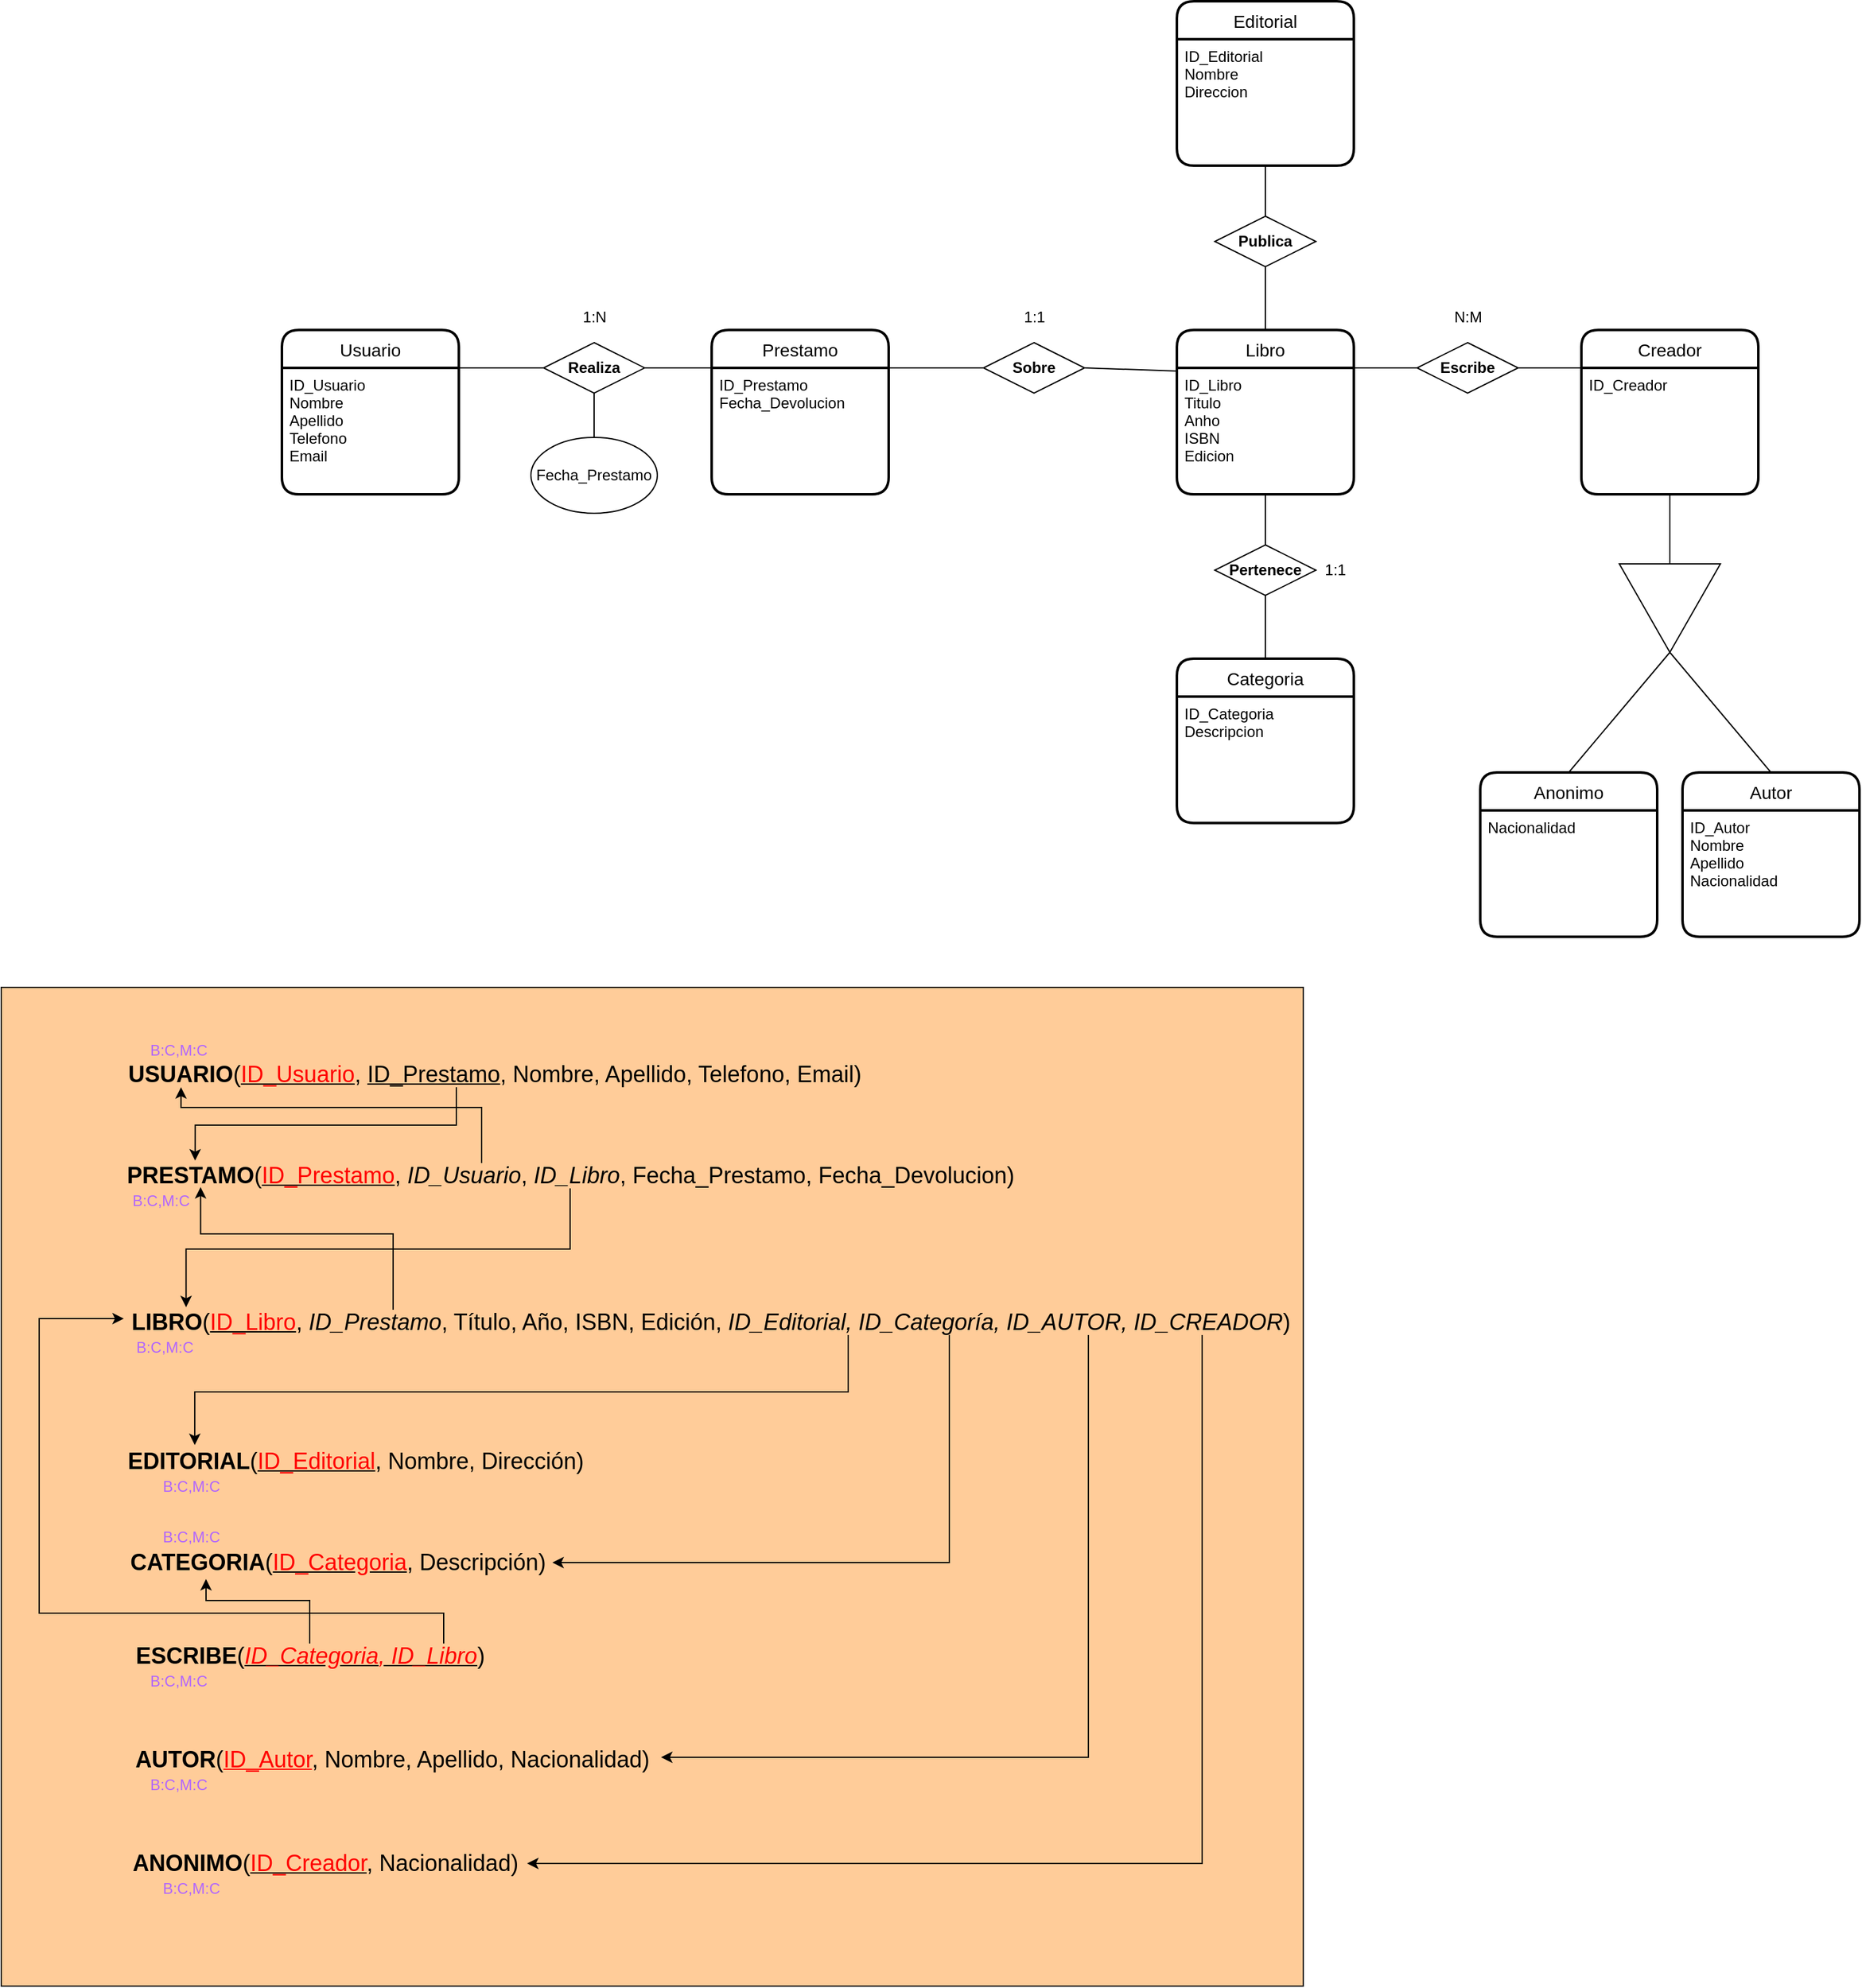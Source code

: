 <mxfile version="14.5.1" type="device"><diagram id="aVpYeLvI69gYRmzYCC3Y" name="Página-1"><mxGraphModel dx="3201" dy="1163" grid="1" gridSize="10" guides="1" tooltips="1" connect="1" arrows="1" fold="1" page="1" pageScale="1" pageWidth="827" pageHeight="1169" math="0" shadow="0"><root><mxCell id="0"/><mxCell id="1" parent="0"/><mxCell id="eqF_mSqgs2LjDgxhjjLj-83" value="" style="rounded=0;whiteSpace=wrap;html=1;fillColor=#FFCC99;" vertex="1" parent="1"><mxGeometry x="-810" y="790" width="1030" height="790" as="geometry"/></mxCell><mxCell id="eqF_mSqgs2LjDgxhjjLj-1" value="&lt;strong&gt;Escribe&lt;/strong&gt;" style="shape=rhombus;perimeter=rhombusPerimeter;whiteSpace=wrap;html=1;align=center;" vertex="1" parent="1"><mxGeometry x="310" y="280" width="80" height="40" as="geometry"/></mxCell><mxCell id="eqF_mSqgs2LjDgxhjjLj-2" value="Libro" style="swimlane;childLayout=stackLayout;horizontal=1;startSize=30;horizontalStack=0;rounded=1;fontSize=14;fontStyle=0;strokeWidth=2;resizeParent=0;resizeLast=1;shadow=0;dashed=0;align=center;" vertex="1" parent="1"><mxGeometry x="120" y="270" width="140" height="130" as="geometry"><mxRectangle x="320" y="120" width="120" height="30" as="alternateBounds"/></mxGeometry></mxCell><mxCell id="eqF_mSqgs2LjDgxhjjLj-3" value="ID_Libro&#10;Titulo&#10;Anho&#10;ISBN&#10;Edicion" style="align=left;strokeColor=none;fillColor=none;spacingLeft=4;fontSize=12;verticalAlign=top;resizable=0;rotatable=0;part=1;fontStyle=0" vertex="1" parent="eqF_mSqgs2LjDgxhjjLj-2"><mxGeometry y="30" width="140" height="100" as="geometry"/></mxCell><mxCell id="eqF_mSqgs2LjDgxhjjLj-4" value="Creador" style="swimlane;childLayout=stackLayout;horizontal=1;startSize=30;horizontalStack=0;rounded=1;fontSize=14;fontStyle=0;strokeWidth=2;resizeParent=0;resizeLast=1;shadow=0;dashed=0;align=center;" vertex="1" parent="1"><mxGeometry x="440" y="270" width="140" height="130" as="geometry"><mxRectangle x="320" y="120" width="120" height="30" as="alternateBounds"/></mxGeometry></mxCell><mxCell id="eqF_mSqgs2LjDgxhjjLj-5" value="ID_Creador" style="align=left;strokeColor=none;fillColor=none;spacingLeft=4;fontSize=12;verticalAlign=top;resizable=0;rotatable=0;part=1;fontStyle=0" vertex="1" parent="eqF_mSqgs2LjDgxhjjLj-4"><mxGeometry y="30" width="140" height="100" as="geometry"/></mxCell><mxCell id="eqF_mSqgs2LjDgxhjjLj-6" value="Usuario" style="swimlane;childLayout=stackLayout;horizontal=1;startSize=30;horizontalStack=0;rounded=1;fontSize=14;fontStyle=0;strokeWidth=2;resizeParent=0;resizeLast=1;shadow=0;dashed=0;align=center;" vertex="1" parent="1"><mxGeometry x="-588" y="270" width="140" height="130" as="geometry"><mxRectangle x="320" y="120" width="120" height="30" as="alternateBounds"/></mxGeometry></mxCell><mxCell id="eqF_mSqgs2LjDgxhjjLj-7" value="ID_Usuario&#10;Nombre&#10;Apellido&#10;Telefono&#10;Email" style="align=left;strokeColor=none;fillColor=none;spacingLeft=4;fontSize=12;verticalAlign=top;resizable=0;rotatable=0;part=1;fontStyle=0" vertex="1" parent="eqF_mSqgs2LjDgxhjjLj-6"><mxGeometry y="30" width="140" height="100" as="geometry"/></mxCell><mxCell id="eqF_mSqgs2LjDgxhjjLj-10" value="Categoria" style="swimlane;childLayout=stackLayout;horizontal=1;startSize=30;horizontalStack=0;rounded=1;fontSize=14;fontStyle=0;strokeWidth=2;resizeParent=0;resizeLast=1;shadow=0;dashed=0;align=center;" vertex="1" parent="1"><mxGeometry x="120" y="530" width="140" height="130" as="geometry"><mxRectangle x="320" y="120" width="120" height="30" as="alternateBounds"/></mxGeometry></mxCell><mxCell id="eqF_mSqgs2LjDgxhjjLj-11" value="ID_Categoria&#10;Descripcion" style="align=left;strokeColor=none;fillColor=none;spacingLeft=4;fontSize=12;verticalAlign=top;resizable=0;rotatable=0;part=1;fontStyle=0" vertex="1" parent="eqF_mSqgs2LjDgxhjjLj-10"><mxGeometry y="30" width="140" height="100" as="geometry"/></mxCell><mxCell id="eqF_mSqgs2LjDgxhjjLj-12" value="Editorial" style="swimlane;childLayout=stackLayout;horizontal=1;startSize=30;horizontalStack=0;rounded=1;fontSize=14;fontStyle=0;strokeWidth=2;resizeParent=0;resizeLast=1;shadow=0;dashed=0;align=center;" vertex="1" parent="1"><mxGeometry x="120" y="10" width="140" height="130" as="geometry"><mxRectangle x="320" y="120" width="120" height="30" as="alternateBounds"/></mxGeometry></mxCell><mxCell id="eqF_mSqgs2LjDgxhjjLj-13" value="ID_Editorial&#10;Nombre&#10;Direccion" style="align=left;strokeColor=none;fillColor=none;spacingLeft=4;fontSize=12;verticalAlign=top;resizable=0;rotatable=0;part=1;fontStyle=0" vertex="1" parent="eqF_mSqgs2LjDgxhjjLj-12"><mxGeometry y="30" width="140" height="100" as="geometry"/></mxCell><mxCell id="eqF_mSqgs2LjDgxhjjLj-16" value="" style="endArrow=none;html=1;exitX=1;exitY=0;exitDx=0;exitDy=0;entryX=0;entryY=0.5;entryDx=0;entryDy=0;" edge="1" parent="1" source="eqF_mSqgs2LjDgxhjjLj-3" target="eqF_mSqgs2LjDgxhjjLj-1"><mxGeometry width="50" height="50" relative="1" as="geometry"><mxPoint x="330" y="290" as="sourcePoint"/><mxPoint x="380" y="240" as="targetPoint"/></mxGeometry></mxCell><mxCell id="eqF_mSqgs2LjDgxhjjLj-17" value="" style="endArrow=none;html=1;exitX=1;exitY=0.5;exitDx=0;exitDy=0;entryX=0;entryY=0;entryDx=0;entryDy=0;" edge="1" parent="1" source="eqF_mSqgs2LjDgxhjjLj-1" target="eqF_mSqgs2LjDgxhjjLj-5"><mxGeometry width="50" height="50" relative="1" as="geometry"><mxPoint x="390" y="270" as="sourcePoint"/><mxPoint x="440" y="220" as="targetPoint"/></mxGeometry></mxCell><mxCell id="eqF_mSqgs2LjDgxhjjLj-18" value="&lt;strong&gt;Pertenece&lt;/strong&gt;" style="shape=rhombus;perimeter=rhombusPerimeter;whiteSpace=wrap;html=1;align=center;" vertex="1" parent="1"><mxGeometry x="150" y="440" width="80" height="40" as="geometry"/></mxCell><mxCell id="eqF_mSqgs2LjDgxhjjLj-19" value="" style="endArrow=none;html=1;exitX=1;exitY=0;exitDx=0;exitDy=0;entryX=0;entryY=0.5;entryDx=0;entryDy=0;" edge="1" parent="1" source="eqF_mSqgs2LjDgxhjjLj-7" target="eqF_mSqgs2LjDgxhjjLj-36"><mxGeometry width="50" height="50" relative="1" as="geometry"><mxPoint x="-438" y="230" as="sourcePoint"/><mxPoint x="-388" y="180" as="targetPoint"/></mxGeometry></mxCell><mxCell id="eqF_mSqgs2LjDgxhjjLj-20" value="" style="endArrow=none;html=1;entryX=0.5;entryY=1;entryDx=0;entryDy=0;exitX=0.5;exitY=0;exitDx=0;exitDy=0;" edge="1" parent="1" source="eqF_mSqgs2LjDgxhjjLj-18" target="eqF_mSqgs2LjDgxhjjLj-3"><mxGeometry width="50" height="50" relative="1" as="geometry"><mxPoint x="290" y="200" as="sourcePoint"/><mxPoint x="340" y="150" as="targetPoint"/></mxGeometry></mxCell><mxCell id="eqF_mSqgs2LjDgxhjjLj-21" value="" style="endArrow=none;html=1;entryX=0.5;entryY=0;entryDx=0;entryDy=0;exitX=0.5;exitY=1;exitDx=0;exitDy=0;" edge="1" parent="1" source="eqF_mSqgs2LjDgxhjjLj-18" target="eqF_mSqgs2LjDgxhjjLj-10"><mxGeometry width="50" height="50" relative="1" as="geometry"><mxPoint x="200" y="450" as="sourcePoint"/><mxPoint x="200" y="410" as="targetPoint"/></mxGeometry></mxCell><mxCell id="eqF_mSqgs2LjDgxhjjLj-22" value="1:1" style="text;html=1;align=center;verticalAlign=middle;resizable=0;points=[];autosize=1;" vertex="1" parent="1"><mxGeometry x="230" y="450" width="30" height="20" as="geometry"/></mxCell><mxCell id="eqF_mSqgs2LjDgxhjjLj-24" value="N:M" style="text;html=1;align=center;verticalAlign=middle;resizable=0;points=[];autosize=1;" vertex="1" parent="1"><mxGeometry x="330" y="250" width="40" height="20" as="geometry"/></mxCell><mxCell id="eqF_mSqgs2LjDgxhjjLj-25" value="&lt;strong&gt;Publica&lt;/strong&gt;" style="shape=rhombus;perimeter=rhombusPerimeter;whiteSpace=wrap;html=1;align=center;" vertex="1" parent="1"><mxGeometry x="150" y="180" width="80" height="40" as="geometry"/></mxCell><mxCell id="eqF_mSqgs2LjDgxhjjLj-26" value="" style="endArrow=none;html=1;exitX=0.5;exitY=0;exitDx=0;exitDy=0;entryX=0.5;entryY=1;entryDx=0;entryDy=0;" edge="1" parent="1" source="eqF_mSqgs2LjDgxhjjLj-2" target="eqF_mSqgs2LjDgxhjjLj-25"><mxGeometry width="50" height="50" relative="1" as="geometry"><mxPoint x="290" y="200" as="sourcePoint"/><mxPoint x="340" y="150" as="targetPoint"/></mxGeometry></mxCell><mxCell id="eqF_mSqgs2LjDgxhjjLj-27" value="" style="endArrow=none;html=1;exitX=0.5;exitY=0;exitDx=0;exitDy=0;entryX=0.5;entryY=1;entryDx=0;entryDy=0;" edge="1" parent="1" source="eqF_mSqgs2LjDgxhjjLj-25" target="eqF_mSqgs2LjDgxhjjLj-13"><mxGeometry width="50" height="50" relative="1" as="geometry"><mxPoint x="290" y="200" as="sourcePoint"/><mxPoint x="340" y="150" as="targetPoint"/></mxGeometry></mxCell><mxCell id="eqF_mSqgs2LjDgxhjjLj-28" value="Anonimo" style="swimlane;childLayout=stackLayout;horizontal=1;startSize=30;horizontalStack=0;rounded=1;fontSize=14;fontStyle=0;strokeWidth=2;resizeParent=0;resizeLast=1;shadow=0;dashed=0;align=center;" vertex="1" parent="1"><mxGeometry x="360" y="620" width="140" height="130" as="geometry"><mxRectangle x="320" y="120" width="120" height="30" as="alternateBounds"/></mxGeometry></mxCell><mxCell id="eqF_mSqgs2LjDgxhjjLj-29" value="Nacionalidad" style="align=left;strokeColor=none;fillColor=none;spacingLeft=4;fontSize=12;verticalAlign=top;resizable=0;rotatable=0;part=1;fontStyle=0" vertex="1" parent="eqF_mSqgs2LjDgxhjjLj-28"><mxGeometry y="30" width="140" height="100" as="geometry"/></mxCell><mxCell id="eqF_mSqgs2LjDgxhjjLj-30" value="Autor" style="swimlane;childLayout=stackLayout;horizontal=1;startSize=30;horizontalStack=0;rounded=1;fontSize=14;fontStyle=0;strokeWidth=2;resizeParent=0;resizeLast=1;shadow=0;dashed=0;align=center;" vertex="1" parent="1"><mxGeometry x="520" y="620" width="140" height="130" as="geometry"><mxRectangle x="320" y="120" width="120" height="30" as="alternateBounds"/></mxGeometry></mxCell><mxCell id="eqF_mSqgs2LjDgxhjjLj-31" value="ID_Autor&#10;Nombre&#10;Apellido&#10;Nacionalidad" style="align=left;strokeColor=none;fillColor=none;spacingLeft=4;fontSize=12;verticalAlign=top;resizable=0;rotatable=0;part=1;fontStyle=0" vertex="1" parent="eqF_mSqgs2LjDgxhjjLj-30"><mxGeometry y="30" width="140" height="100" as="geometry"/></mxCell><mxCell id="eqF_mSqgs2LjDgxhjjLj-32" value="" style="triangle;whiteSpace=wrap;html=1;rotation=90;" vertex="1" parent="1"><mxGeometry x="475" y="450" width="70" height="80" as="geometry"/></mxCell><mxCell id="eqF_mSqgs2LjDgxhjjLj-33" value="" style="endArrow=none;html=1;entryX=1;entryY=0.5;entryDx=0;entryDy=0;exitX=0.5;exitY=0;exitDx=0;exitDy=0;" edge="1" parent="1" source="eqF_mSqgs2LjDgxhjjLj-28" target="eqF_mSqgs2LjDgxhjjLj-32"><mxGeometry width="50" height="50" relative="1" as="geometry"><mxPoint x="414" y="585" as="sourcePoint"/><mxPoint x="464" y="535" as="targetPoint"/></mxGeometry></mxCell><mxCell id="eqF_mSqgs2LjDgxhjjLj-34" value="" style="endArrow=none;html=1;entryX=1;entryY=0.5;entryDx=0;entryDy=0;exitX=0.5;exitY=0;exitDx=0;exitDy=0;" edge="1" parent="1" source="eqF_mSqgs2LjDgxhjjLj-30" target="eqF_mSqgs2LjDgxhjjLj-32"><mxGeometry width="50" height="50" relative="1" as="geometry"><mxPoint x="440" y="630" as="sourcePoint"/><mxPoint x="520" y="535" as="targetPoint"/></mxGeometry></mxCell><mxCell id="eqF_mSqgs2LjDgxhjjLj-35" value="" style="endArrow=none;html=1;entryX=0.5;entryY=1;entryDx=0;entryDy=0;exitX=0;exitY=0.5;exitDx=0;exitDy=0;" edge="1" parent="1" source="eqF_mSqgs2LjDgxhjjLj-32" target="eqF_mSqgs2LjDgxhjjLj-5"><mxGeometry width="50" height="50" relative="1" as="geometry"><mxPoint x="600" y="630" as="sourcePoint"/><mxPoint x="520" y="535" as="targetPoint"/></mxGeometry></mxCell><mxCell id="eqF_mSqgs2LjDgxhjjLj-36" value="&lt;strong&gt;Realiza&lt;/strong&gt;" style="shape=rhombus;perimeter=rhombusPerimeter;whiteSpace=wrap;html=1;align=center;" vertex="1" parent="1"><mxGeometry x="-381" y="280" width="80" height="40" as="geometry"/></mxCell><mxCell id="eqF_mSqgs2LjDgxhjjLj-37" value="" style="endArrow=none;html=1;entryX=1;entryY=0.5;entryDx=0;entryDy=0;exitX=0;exitY=0;exitDx=0;exitDy=0;" edge="1" parent="1" source="eqF_mSqgs2LjDgxhjjLj-47" target="eqF_mSqgs2LjDgxhjjLj-36"><mxGeometry width="50" height="50" relative="1" as="geometry"><mxPoint x="-68" y="320" as="sourcePoint"/><mxPoint x="-158" y="310" as="targetPoint"/></mxGeometry></mxCell><mxCell id="eqF_mSqgs2LjDgxhjjLj-38" value="1:N" style="text;html=1;align=center;verticalAlign=middle;resizable=0;points=[];autosize=1;" vertex="1" parent="1"><mxGeometry x="-356" y="250" width="30" height="20" as="geometry"/></mxCell><mxCell id="eqF_mSqgs2LjDgxhjjLj-40" value="&lt;span style=&quot;text-align: left&quot;&gt;Fecha_Prestamo&lt;/span&gt;" style="ellipse;whiteSpace=wrap;html=1;" vertex="1" parent="1"><mxGeometry x="-391" y="355" width="100" height="60" as="geometry"/></mxCell><mxCell id="eqF_mSqgs2LjDgxhjjLj-44" value="" style="endArrow=none;html=1;entryX=0.5;entryY=1;entryDx=0;entryDy=0;exitX=0.5;exitY=0;exitDx=0;exitDy=0;" edge="1" parent="1" source="eqF_mSqgs2LjDgxhjjLj-40" target="eqF_mSqgs2LjDgxhjjLj-36"><mxGeometry width="50" height="50" relative="1" as="geometry"><mxPoint x="-293" y="435" as="sourcePoint"/><mxPoint x="-191" y="330" as="targetPoint"/></mxGeometry></mxCell><mxCell id="eqF_mSqgs2LjDgxhjjLj-46" value="Prestamo" style="swimlane;childLayout=stackLayout;horizontal=1;startSize=30;horizontalStack=0;rounded=1;fontSize=14;fontStyle=0;strokeWidth=2;resizeParent=0;resizeLast=1;shadow=0;dashed=0;align=center;" vertex="1" parent="1"><mxGeometry x="-248" y="270" width="140" height="130" as="geometry"><mxRectangle x="320" y="120" width="120" height="30" as="alternateBounds"/></mxGeometry></mxCell><mxCell id="eqF_mSqgs2LjDgxhjjLj-47" value="ID_Prestamo&#10;Fecha_Devolucion" style="align=left;strokeColor=none;fillColor=none;spacingLeft=4;fontSize=12;verticalAlign=top;resizable=0;rotatable=0;part=1;fontStyle=0" vertex="1" parent="eqF_mSqgs2LjDgxhjjLj-46"><mxGeometry y="30" width="140" height="100" as="geometry"/></mxCell><mxCell id="eqF_mSqgs2LjDgxhjjLj-52" value="" style="endArrow=none;html=1;exitX=1;exitY=0;exitDx=0;exitDy=0;entryX=0;entryY=0.5;entryDx=0;entryDy=0;" edge="1" parent="1" target="eqF_mSqgs2LjDgxhjjLj-53" source="eqF_mSqgs2LjDgxhjjLj-47"><mxGeometry width="50" height="50" relative="1" as="geometry"><mxPoint x="-100" y="300" as="sourcePoint"/><mxPoint x="-40" y="180" as="targetPoint"/></mxGeometry></mxCell><mxCell id="eqF_mSqgs2LjDgxhjjLj-53" value="&lt;strong&gt;Sobre&lt;/strong&gt;" style="shape=rhombus;perimeter=rhombusPerimeter;whiteSpace=wrap;html=1;align=center;" vertex="1" parent="1"><mxGeometry x="-33" y="280" width="80" height="40" as="geometry"/></mxCell><mxCell id="eqF_mSqgs2LjDgxhjjLj-54" value="" style="endArrow=none;html=1;entryX=1;entryY=0.5;entryDx=0;entryDy=0;exitX=0;exitY=0.25;exitDx=0;exitDy=0;" edge="1" parent="1" target="eqF_mSqgs2LjDgxhjjLj-53" source="eqF_mSqgs2LjDgxhjjLj-2"><mxGeometry width="50" height="50" relative="1" as="geometry"><mxPoint x="100" y="310" as="sourcePoint"/><mxPoint x="190" y="310" as="targetPoint"/></mxGeometry></mxCell><mxCell id="eqF_mSqgs2LjDgxhjjLj-55" value="1:1" style="text;html=1;align=center;verticalAlign=middle;resizable=0;points=[];autosize=1;" vertex="1" parent="1"><mxGeometry x="-8" y="250" width="30" height="20" as="geometry"/></mxCell><mxCell id="eqF_mSqgs2LjDgxhjjLj-65" style="edgeStyle=orthogonalEdgeStyle;rounded=0;orthogonalLoop=1;jettySize=auto;html=1;entryX=0.088;entryY=-0.1;entryDx=0;entryDy=0;entryPerimeter=0;" edge="1" parent="1" source="eqF_mSqgs2LjDgxhjjLj-56" target="eqF_mSqgs2LjDgxhjjLj-57"><mxGeometry relative="1" as="geometry"><Array as="points"><mxPoint x="-450" y="899"/><mxPoint x="-657" y="899"/></Array></mxGeometry></mxCell><mxCell id="eqF_mSqgs2LjDgxhjjLj-56" value="&lt;font style=&quot;font-size: 18px&quot;&gt;&lt;strong&gt;USUARIO&lt;/strong&gt;(&lt;u&gt;&lt;font color=&quot;#ff0000&quot;&gt;ID_Usuario&lt;/font&gt;&lt;/u&gt;,&amp;nbsp;&lt;u&gt;ID_Prestamo&lt;/u&gt;, Nombre, Apellido, Telefono, Email)&lt;/font&gt;" style="text;html=1;align=center;verticalAlign=middle;resizable=0;points=[];autosize=1;" vertex="1" parent="1"><mxGeometry x="-720" y="849" width="600" height="20" as="geometry"/></mxCell><mxCell id="eqF_mSqgs2LjDgxhjjLj-66" style="edgeStyle=orthogonalEdgeStyle;rounded=0;orthogonalLoop=1;jettySize=auto;html=1;entryX=0.087;entryY=1;entryDx=0;entryDy=0;entryPerimeter=0;" edge="1" parent="1" source="eqF_mSqgs2LjDgxhjjLj-57" target="eqF_mSqgs2LjDgxhjjLj-56"><mxGeometry relative="1" as="geometry"><Array as="points"><mxPoint x="-430" y="885"/><mxPoint x="-668" y="885"/></Array></mxGeometry></mxCell><mxCell id="eqF_mSqgs2LjDgxhjjLj-67" style="edgeStyle=orthogonalEdgeStyle;rounded=0;orthogonalLoop=1;jettySize=auto;html=1;entryX=0.054;entryY=-0.1;entryDx=0;entryDy=0;entryPerimeter=0;" edge="1" parent="1" source="eqF_mSqgs2LjDgxhjjLj-57" target="eqF_mSqgs2LjDgxhjjLj-58"><mxGeometry relative="1" as="geometry"/></mxCell><mxCell id="eqF_mSqgs2LjDgxhjjLj-57" value="&lt;span style=&quot;font-size: 18px&quot;&gt;&lt;b&gt;PRESTAMO&lt;/b&gt;(&lt;u&gt;&lt;font color=&quot;#ff0000&quot;&gt;ID_Prestamo&lt;/font&gt;&lt;/u&gt;, &lt;i&gt;ID_Usuario&lt;/i&gt;, &lt;i&gt;ID_Libro&lt;/i&gt;, Fecha_Prestamo, Fecha_Devolucion)&lt;/span&gt;" style="text;html=1;align=center;verticalAlign=middle;resizable=0;points=[];autosize=1;" vertex="1" parent="1"><mxGeometry x="-720" y="929" width="720" height="20" as="geometry"/></mxCell><mxCell id="eqF_mSqgs2LjDgxhjjLj-68" style="edgeStyle=orthogonalEdgeStyle;rounded=0;orthogonalLoop=1;jettySize=auto;html=1;entryX=0.094;entryY=0.95;entryDx=0;entryDy=0;entryPerimeter=0;" edge="1" parent="1" source="eqF_mSqgs2LjDgxhjjLj-58" target="eqF_mSqgs2LjDgxhjjLj-57"><mxGeometry relative="1" as="geometry"><Array as="points"><mxPoint x="-500" y="985"/><mxPoint x="-652" y="985"/></Array></mxGeometry></mxCell><mxCell id="eqF_mSqgs2LjDgxhjjLj-69" style="edgeStyle=orthogonalEdgeStyle;rounded=0;orthogonalLoop=1;jettySize=auto;html=1;entryX=0.166;entryY=-0.15;entryDx=0;entryDy=0;entryPerimeter=0;" edge="1" parent="1" source="eqF_mSqgs2LjDgxhjjLj-58" target="eqF_mSqgs2LjDgxhjjLj-59"><mxGeometry relative="1" as="geometry"><Array as="points"><mxPoint x="-140" y="1110"/><mxPoint x="-657" y="1110"/></Array></mxGeometry></mxCell><mxCell id="eqF_mSqgs2LjDgxhjjLj-70" style="edgeStyle=orthogonalEdgeStyle;rounded=0;orthogonalLoop=1;jettySize=auto;html=1;" edge="1" parent="1" source="eqF_mSqgs2LjDgxhjjLj-58" target="eqF_mSqgs2LjDgxhjjLj-60"><mxGeometry relative="1" as="geometry"><mxPoint x="-170" y="1255" as="targetPoint"/><Array as="points"><mxPoint x="-60" y="1245"/></Array></mxGeometry></mxCell><mxCell id="eqF_mSqgs2LjDgxhjjLj-73" style="edgeStyle=orthogonalEdgeStyle;rounded=0;orthogonalLoop=1;jettySize=auto;html=1;entryX=1.007;entryY=0.4;entryDx=0;entryDy=0;entryPerimeter=0;" edge="1" parent="1" source="eqF_mSqgs2LjDgxhjjLj-58" target="eqF_mSqgs2LjDgxhjjLj-62"><mxGeometry relative="1" as="geometry"><mxPoint x="-200" y="1415" as="targetPoint"/><Array as="points"><mxPoint x="50" y="1399"/></Array></mxGeometry></mxCell><mxCell id="eqF_mSqgs2LjDgxhjjLj-74" style="edgeStyle=orthogonalEdgeStyle;rounded=0;orthogonalLoop=1;jettySize=auto;html=1;" edge="1" parent="1" source="eqF_mSqgs2LjDgxhjjLj-58" target="eqF_mSqgs2LjDgxhjjLj-64"><mxGeometry relative="1" as="geometry"><mxPoint x="-230" y="1495" as="targetPoint"/><Array as="points"><mxPoint x="140" y="1483"/></Array></mxGeometry></mxCell><mxCell id="eqF_mSqgs2LjDgxhjjLj-58" value="&lt;span style=&quot;font-size: 18px&quot;&gt;&lt;b&gt;LIBRO&lt;/b&gt;(&lt;u&gt;&lt;font color=&quot;#ff0000&quot;&gt;ID_Libro&lt;/font&gt;&lt;/u&gt;, &lt;i&gt;ID_Prestamo&lt;/i&gt;, Título, Año, ISBN, Edición, &lt;i&gt;ID_Editorial, ID_Categoría, ID_AUTOR, ID_CREADOR&lt;/i&gt;)&lt;/span&gt;" style="text;html=1;align=center;verticalAlign=middle;resizable=0;points=[];autosize=1;" vertex="1" parent="1"><mxGeometry x="-714" y="1045" width="930" height="20" as="geometry"/></mxCell><mxCell id="eqF_mSqgs2LjDgxhjjLj-59" value="&lt;span style=&quot;font-size: 18px&quot;&gt;&lt;b&gt;EDITORIAL&lt;/b&gt;(&lt;u&gt;&lt;font color=&quot;#ff0000&quot;&gt;ID_Editorial&lt;/font&gt;&lt;/u&gt;, Nombre, Dirección)&lt;/span&gt;" style="text;html=1;align=center;verticalAlign=middle;resizable=0;points=[];autosize=1;" vertex="1" parent="1"><mxGeometry x="-720" y="1155" width="380" height="20" as="geometry"/></mxCell><mxCell id="eqF_mSqgs2LjDgxhjjLj-60" value="&lt;span style=&quot;font-size: 18px&quot;&gt;&lt;b&gt;CATEGORIA&lt;/b&gt;(&lt;u&gt;&lt;font color=&quot;#ff0000&quot;&gt;ID_Categoria&lt;/font&gt;&lt;/u&gt;, Descripción)&lt;/span&gt;" style="text;html=1;align=center;verticalAlign=middle;resizable=0;points=[];autosize=1;" vertex="1" parent="1"><mxGeometry x="-714" y="1235" width="340" height="20" as="geometry"/></mxCell><mxCell id="eqF_mSqgs2LjDgxhjjLj-71" style="edgeStyle=orthogonalEdgeStyle;rounded=0;orthogonalLoop=1;jettySize=auto;html=1;entryX=0.001;entryY=0.35;entryDx=0;entryDy=0;entryPerimeter=0;" edge="1" parent="1" source="eqF_mSqgs2LjDgxhjjLj-61" target="eqF_mSqgs2LjDgxhjjLj-58"><mxGeometry relative="1" as="geometry"><mxPoint x="-720" y="1045" as="targetPoint"/><Array as="points"><mxPoint x="-460" y="1285"/><mxPoint x="-780" y="1285"/><mxPoint x="-780" y="1052"/></Array></mxGeometry></mxCell><mxCell id="eqF_mSqgs2LjDgxhjjLj-72" style="edgeStyle=orthogonalEdgeStyle;rounded=0;orthogonalLoop=1;jettySize=auto;html=1;entryX=0.194;entryY=1.15;entryDx=0;entryDy=0;entryPerimeter=0;" edge="1" parent="1" source="eqF_mSqgs2LjDgxhjjLj-61" target="eqF_mSqgs2LjDgxhjjLj-60"><mxGeometry relative="1" as="geometry"><Array as="points"><mxPoint x="-566" y="1275"/><mxPoint x="-648" y="1275"/></Array></mxGeometry></mxCell><mxCell id="eqF_mSqgs2LjDgxhjjLj-61" value="&lt;font style=&quot;font-size: 18px&quot;&gt;&lt;strong&gt;ESCRIBE&lt;/strong&gt;(&lt;u&gt;&lt;font color=&quot;#ff0000&quot;&gt;&lt;em&gt;ID_Categoria&lt;/em&gt;&lt;i&gt;, ID_Libro&lt;/i&gt;&lt;/font&gt;&lt;/u&gt;)&lt;/font&gt;" style="text;html=1;align=center;verticalAlign=middle;resizable=0;points=[];autosize=1;" vertex="1" parent="1"><mxGeometry x="-711" y="1309" width="290" height="20" as="geometry"/></mxCell><mxCell id="eqF_mSqgs2LjDgxhjjLj-62" value="&lt;span style=&quot;font-size: 18px&quot;&gt;&lt;b&gt;AUTOR&lt;/b&gt;(&lt;font color=&quot;#ff0000&quot;&gt;&lt;u&gt;ID_Autor&lt;/u&gt;&lt;/font&gt;, Nombre, Apellido, Nacionalidad)&lt;/span&gt;" style="text;html=1;align=center;verticalAlign=middle;resizable=0;points=[];autosize=1;" vertex="1" parent="1"><mxGeometry x="-711" y="1391" width="420" height="20" as="geometry"/></mxCell><mxCell id="eqF_mSqgs2LjDgxhjjLj-64" value="&lt;span style=&quot;font-size: 18px&quot;&gt;&lt;b&gt;ANONIMO&lt;/b&gt;(&lt;u&gt;&lt;font color=&quot;#ff0000&quot;&gt;ID_Creador&lt;/font&gt;&lt;/u&gt;, Nacionalidad)&lt;/span&gt;" style="text;html=1;align=center;verticalAlign=middle;resizable=0;points=[];autosize=1;" vertex="1" parent="1"><mxGeometry x="-714" y="1473" width="320" height="20" as="geometry"/></mxCell><mxCell id="eqF_mSqgs2LjDgxhjjLj-75" value="&lt;font color=&quot;#b266ff&quot;&gt;B:C,M:C&lt;/font&gt;" style="text;html=1;align=center;verticalAlign=middle;resizable=0;points=[];autosize=1;" vertex="1" parent="1"><mxGeometry x="-714" y="949" width="60" height="20" as="geometry"/></mxCell><mxCell id="eqF_mSqgs2LjDgxhjjLj-76" value="&lt;font color=&quot;#b266ff&quot;&gt;B:C,M:C&lt;/font&gt;" style="text;html=1;align=center;verticalAlign=middle;resizable=0;points=[];autosize=1;" vertex="1" parent="1"><mxGeometry x="-700" y="830" width="60" height="20" as="geometry"/></mxCell><mxCell id="eqF_mSqgs2LjDgxhjjLj-77" value="&lt;font color=&quot;#b266ff&quot;&gt;B:C,M:C&lt;/font&gt;" style="text;html=1;align=center;verticalAlign=middle;resizable=0;points=[];autosize=1;" vertex="1" parent="1"><mxGeometry x="-711" y="1065" width="60" height="20" as="geometry"/></mxCell><mxCell id="eqF_mSqgs2LjDgxhjjLj-78" value="&lt;font color=&quot;#b266ff&quot;&gt;B:C,M:C&lt;/font&gt;" style="text;html=1;align=center;verticalAlign=middle;resizable=0;points=[];autosize=1;" vertex="1" parent="1"><mxGeometry x="-690" y="1175" width="60" height="20" as="geometry"/></mxCell><mxCell id="eqF_mSqgs2LjDgxhjjLj-79" value="&lt;font color=&quot;#b266ff&quot;&gt;B:C,M:C&lt;/font&gt;" style="text;html=1;align=center;verticalAlign=middle;resizable=0;points=[];autosize=1;" vertex="1" parent="1"><mxGeometry x="-690" y="1215" width="60" height="20" as="geometry"/></mxCell><mxCell id="eqF_mSqgs2LjDgxhjjLj-80" value="&lt;font color=&quot;#b266ff&quot;&gt;B:C,M:C&lt;/font&gt;" style="text;html=1;align=center;verticalAlign=middle;resizable=0;points=[];autosize=1;" vertex="1" parent="1"><mxGeometry x="-700" y="1329" width="60" height="20" as="geometry"/></mxCell><mxCell id="eqF_mSqgs2LjDgxhjjLj-81" value="&lt;font color=&quot;#b266ff&quot;&gt;B:C,M:C&lt;/font&gt;" style="text;html=1;align=center;verticalAlign=middle;resizable=0;points=[];autosize=1;" vertex="1" parent="1"><mxGeometry x="-700" y="1411" width="60" height="20" as="geometry"/></mxCell><mxCell id="eqF_mSqgs2LjDgxhjjLj-82" value="&lt;font color=&quot;#b266ff&quot;&gt;B:C,M:C&lt;/font&gt;" style="text;html=1;align=center;verticalAlign=middle;resizable=0;points=[];autosize=1;" vertex="1" parent="1"><mxGeometry x="-690" y="1493" width="60" height="20" as="geometry"/></mxCell></root></mxGraphModel></diagram></mxfile>